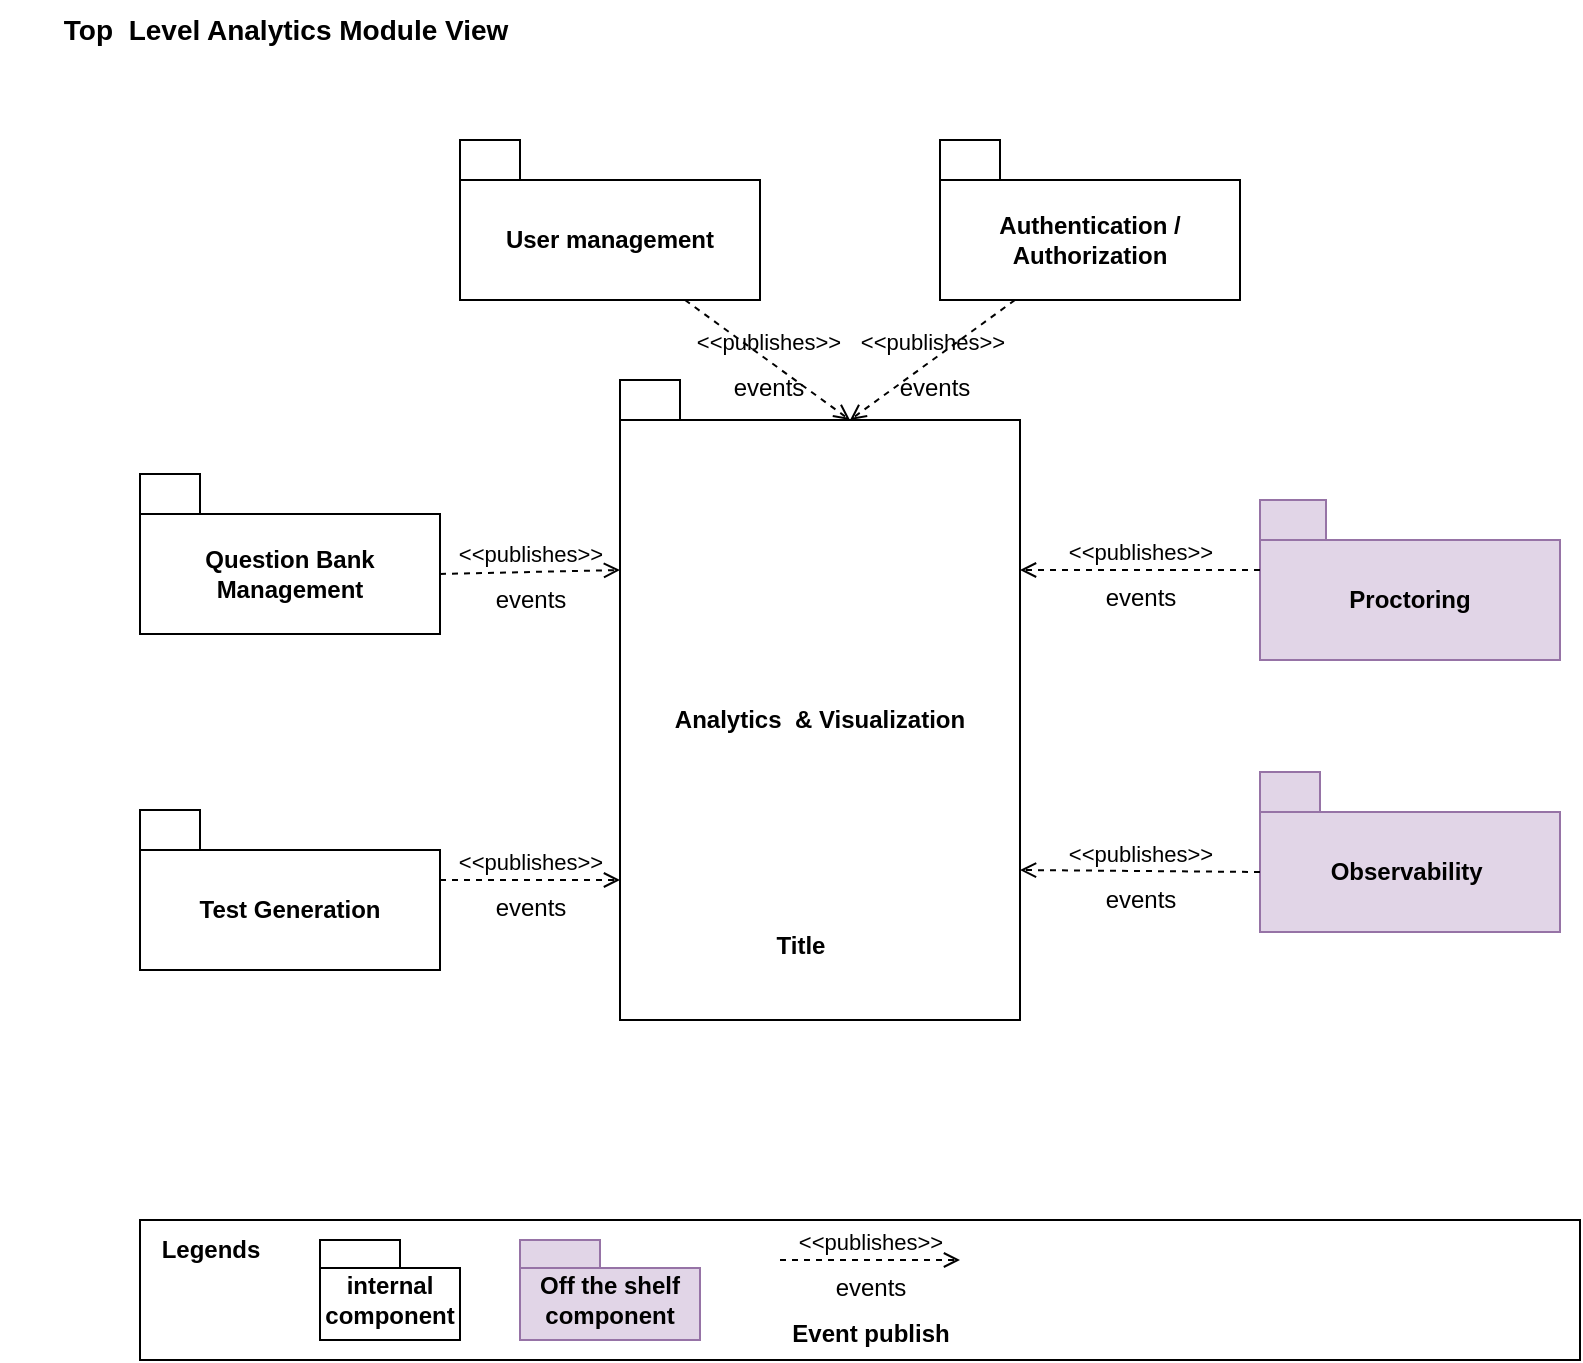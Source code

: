 <mxfile version="21.6.5" type="github">
  <diagram name="Page-1" id="b5b7bab2-c9e2-2cf4-8b2a-24fd1a2a6d21">
    <mxGraphModel dx="1360" dy="710" grid="1" gridSize="10" guides="1" tooltips="1" connect="1" arrows="1" fold="1" page="1" pageScale="1" pageWidth="827" pageHeight="1169" background="none" math="0" shadow="0">
      <root>
        <mxCell id="0" />
        <mxCell id="1" parent="0" />
        <mxCell id="FBMY-A8t-gHXTeacb_9--2" value="Proctoring" style="shape=folder;fontStyle=1;tabWidth=33;tabHeight=20;tabPosition=left;html=1;boundedLbl=1;whiteSpace=wrap;fillColor=#e1d5e7;strokeColor=#9673a6;" parent="1" vertex="1">
          <mxGeometry x="640" y="260" width="150" height="80" as="geometry" />
        </mxCell>
        <mxCell id="FBMY-A8t-gHXTeacb_9--4" value="Question Bank Management" style="shape=folder;fontStyle=1;tabWidth=30;tabHeight=20;tabPosition=left;html=1;boundedLbl=1;whiteSpace=wrap;" parent="1" vertex="1">
          <mxGeometry x="80" y="247" width="150" height="80" as="geometry" />
        </mxCell>
        <mxCell id="FBMY-A8t-gHXTeacb_9--5" value="Test Generation" style="shape=folder;fontStyle=1;tabWidth=30;tabHeight=20;tabPosition=left;html=1;boundedLbl=1;whiteSpace=wrap;" parent="1" vertex="1">
          <mxGeometry x="80" y="415" width="150" height="80" as="geometry" />
        </mxCell>
        <mxCell id="FBMY-A8t-gHXTeacb_9--6" value="Authentication /&lt;br&gt;Authorization" style="shape=folder;fontStyle=1;tabWidth=30;tabHeight=20;tabPosition=left;html=1;boundedLbl=1;whiteSpace=wrap;" parent="1" vertex="1">
          <mxGeometry x="480" y="80" width="150" height="80" as="geometry" />
        </mxCell>
        <mxCell id="FBMY-A8t-gHXTeacb_9--7" value="User management" style="shape=folder;fontStyle=1;tabWidth=30;tabHeight=20;tabPosition=left;html=1;boundedLbl=1;whiteSpace=wrap;" parent="1" vertex="1">
          <mxGeometry x="240" y="80" width="150" height="80" as="geometry" />
        </mxCell>
        <mxCell id="FBMY-A8t-gHXTeacb_9--8" value="Analytics&amp;nbsp; &amp;amp; Visualization" style="shape=folder;fontStyle=1;tabWidth=30;tabHeight=20;tabPosition=left;html=1;boundedLbl=1;whiteSpace=wrap;" parent="1" vertex="1">
          <mxGeometry x="320" y="200" width="200" height="320" as="geometry" />
        </mxCell>
        <mxCell id="FBMY-A8t-gHXTeacb_9--10" value="Observability&amp;nbsp;" style="shape=folder;fontStyle=1;tabWidth=30;tabHeight=20;tabPosition=left;html=1;boundedLbl=1;whiteSpace=wrap;fillColor=#e1d5e7;strokeColor=#9673a6;" parent="1" vertex="1">
          <mxGeometry x="640" y="396" width="150" height="80" as="geometry" />
        </mxCell>
        <mxCell id="FBMY-A8t-gHXTeacb_9--11" value="&amp;lt;&amp;lt;publishes&amp;gt;&amp;gt;" style="endArrow=open;html=1;rounded=0;align=center;verticalAlign=bottom;dashed=1;endFill=0;labelBackgroundColor=none;exitX=0;exitY=0;exitDx=150;exitDy=50;exitPerimeter=0;entryX=0;entryY=0;entryDx=0;entryDy=95;entryPerimeter=0;" parent="1" source="FBMY-A8t-gHXTeacb_9--4" target="FBMY-A8t-gHXTeacb_9--8" edge="1">
          <mxGeometry relative="1" as="geometry">
            <mxPoint x="230" y="290" as="sourcePoint" />
            <mxPoint x="320" y="290" as="targetPoint" />
          </mxGeometry>
        </mxCell>
        <mxCell id="FBMY-A8t-gHXTeacb_9--12" value="events" style="resizable=0;html=1;align=center;verticalAlign=top;labelBackgroundColor=none;" parent="FBMY-A8t-gHXTeacb_9--11" connectable="0" vertex="1">
          <mxGeometry relative="1" as="geometry" />
        </mxCell>
        <mxCell id="FBMY-A8t-gHXTeacb_9--13" value="&amp;lt;&amp;lt;publishes&amp;gt;&amp;gt;" style="endArrow=open;html=1;rounded=0;align=center;verticalAlign=bottom;dashed=1;endFill=0;labelBackgroundColor=none;exitX=0;exitY=0;exitDx=150;exitDy=35;exitPerimeter=0;" parent="1" source="FBMY-A8t-gHXTeacb_9--5" edge="1">
          <mxGeometry relative="1" as="geometry">
            <mxPoint x="230" y="490" as="sourcePoint" />
            <mxPoint x="320" y="450" as="targetPoint" />
          </mxGeometry>
        </mxCell>
        <mxCell id="FBMY-A8t-gHXTeacb_9--14" value="events" style="resizable=0;html=1;align=center;verticalAlign=top;labelBackgroundColor=none;" parent="FBMY-A8t-gHXTeacb_9--13" connectable="0" vertex="1">
          <mxGeometry relative="1" as="geometry" />
        </mxCell>
        <mxCell id="FBMY-A8t-gHXTeacb_9--15" value="&amp;lt;&amp;lt;publishes&amp;gt;&amp;gt;" style="endArrow=open;html=1;rounded=0;align=center;verticalAlign=bottom;dashed=1;endFill=0;labelBackgroundColor=none;entryX=0;entryY=0;entryDx=200;entryDy=95;entryPerimeter=0;exitX=0;exitY=0;exitDx=0;exitDy=35;exitPerimeter=0;" parent="1" source="FBMY-A8t-gHXTeacb_9--2" target="FBMY-A8t-gHXTeacb_9--8" edge="1">
          <mxGeometry relative="1" as="geometry">
            <mxPoint x="770" y="260" as="sourcePoint" />
            <mxPoint x="740" y="240" as="targetPoint" />
          </mxGeometry>
        </mxCell>
        <mxCell id="FBMY-A8t-gHXTeacb_9--16" value="events" style="resizable=0;html=1;align=center;verticalAlign=top;labelBackgroundColor=none;" parent="FBMY-A8t-gHXTeacb_9--15" connectable="0" vertex="1">
          <mxGeometry relative="1" as="geometry" />
        </mxCell>
        <mxCell id="FBMY-A8t-gHXTeacb_9--17" value="&amp;lt;&amp;lt;publishes&amp;gt;&amp;gt;" style="endArrow=open;html=1;rounded=0;align=center;verticalAlign=bottom;dashed=1;endFill=0;labelBackgroundColor=none;exitX=0;exitY=0;exitDx=0;exitDy=50;exitPerimeter=0;entryX=0;entryY=0;entryDx=200;entryDy=245;entryPerimeter=0;" parent="1" source="FBMY-A8t-gHXTeacb_9--10" target="FBMY-A8t-gHXTeacb_9--8" edge="1">
          <mxGeometry relative="1" as="geometry">
            <mxPoint x="550" y="592" as="sourcePoint" />
            <mxPoint x="640" y="590" as="targetPoint" />
          </mxGeometry>
        </mxCell>
        <mxCell id="FBMY-A8t-gHXTeacb_9--18" value="events" style="resizable=0;html=1;align=center;verticalAlign=top;labelBackgroundColor=none;" parent="FBMY-A8t-gHXTeacb_9--17" connectable="0" vertex="1">
          <mxGeometry relative="1" as="geometry" />
        </mxCell>
        <mxCell id="FBMY-A8t-gHXTeacb_9--19" value="&amp;lt;&amp;lt;publishes&amp;gt;&amp;gt;" style="endArrow=open;html=1;rounded=0;align=center;verticalAlign=bottom;dashed=1;endFill=0;labelBackgroundColor=none;exitX=0.75;exitY=1;exitDx=0;exitDy=0;exitPerimeter=0;entryX=0;entryY=0;entryDx=115;entryDy=20;entryPerimeter=0;" parent="1" source="FBMY-A8t-gHXTeacb_9--7" target="FBMY-A8t-gHXTeacb_9--8" edge="1">
          <mxGeometry relative="1" as="geometry">
            <mxPoint x="310" y="62" as="sourcePoint" />
            <mxPoint x="400" y="60" as="targetPoint" />
          </mxGeometry>
        </mxCell>
        <mxCell id="FBMY-A8t-gHXTeacb_9--20" value="events" style="resizable=0;html=1;align=center;verticalAlign=top;labelBackgroundColor=none;" parent="FBMY-A8t-gHXTeacb_9--19" connectable="0" vertex="1">
          <mxGeometry relative="1" as="geometry" />
        </mxCell>
        <mxCell id="FBMY-A8t-gHXTeacb_9--21" value="&amp;lt;&amp;lt;publishes&amp;gt;&amp;gt;" style="endArrow=open;html=1;rounded=0;align=center;verticalAlign=bottom;dashed=1;endFill=0;labelBackgroundColor=none;exitX=0.25;exitY=1;exitDx=0;exitDy=0;exitPerimeter=0;entryX=0;entryY=0;entryDx=115;entryDy=20;entryPerimeter=0;" parent="1" source="FBMY-A8t-gHXTeacb_9--6" target="FBMY-A8t-gHXTeacb_9--8" edge="1">
          <mxGeometry relative="1" as="geometry">
            <mxPoint x="440" y="200" as="sourcePoint" />
            <mxPoint x="530" y="198" as="targetPoint" />
          </mxGeometry>
        </mxCell>
        <mxCell id="FBMY-A8t-gHXTeacb_9--22" value="events" style="resizable=0;html=1;align=center;verticalAlign=top;labelBackgroundColor=none;" parent="FBMY-A8t-gHXTeacb_9--21" connectable="0" vertex="1">
          <mxGeometry relative="1" as="geometry" />
        </mxCell>
        <mxCell id="FBMY-A8t-gHXTeacb_9--27" value="&lt;font style=&quot;font-size: 14px;&quot;&gt;Top&amp;nbsp; Level Analytics Module View&amp;nbsp;&lt;/font&gt;" style="text;html=1;strokeColor=none;fillColor=none;align=center;verticalAlign=middle;whiteSpace=wrap;rounded=0;fontStyle=1" parent="1" vertex="1">
          <mxGeometry x="10" y="10" width="290" height="30" as="geometry" />
        </mxCell>
        <mxCell id="2xLBsNQVNrwOg895bk2S-1" value="" style="rounded=0;whiteSpace=wrap;html=1;" vertex="1" parent="1">
          <mxGeometry x="80" y="620" width="720" height="70" as="geometry" />
        </mxCell>
        <mxCell id="2xLBsNQVNrwOg895bk2S-2" value="&lt;b&gt;Legends&lt;/b&gt;" style="text;html=1;align=center;verticalAlign=middle;resizable=0;points=[];autosize=1;strokeColor=none;fillColor=none;" vertex="1" parent="1">
          <mxGeometry x="80" y="620" width="70" height="30" as="geometry" />
        </mxCell>
        <mxCell id="2xLBsNQVNrwOg895bk2S-3" value="internal component" style="shape=folder;fontStyle=1;spacingTop=10;tabWidth=40;tabHeight=14;tabPosition=left;html=1;whiteSpace=wrap;" vertex="1" parent="1">
          <mxGeometry x="170" y="630" width="70" height="50" as="geometry" />
        </mxCell>
        <mxCell id="2xLBsNQVNrwOg895bk2S-4" value="Off the shelf component" style="shape=folder;fontStyle=1;spacingTop=10;tabWidth=40;tabHeight=14;tabPosition=left;html=1;whiteSpace=wrap;fillColor=#e1d5e7;strokeColor=#9673a6;" vertex="1" parent="1">
          <mxGeometry x="270" y="630" width="90" height="50" as="geometry" />
        </mxCell>
        <mxCell id="2xLBsNQVNrwOg895bk2S-5" value="&amp;lt;&amp;lt;publishes&amp;gt;&amp;gt;" style="endArrow=open;html=1;rounded=0;align=center;verticalAlign=bottom;dashed=1;endFill=0;labelBackgroundColor=none;exitX=0;exitY=0;exitDx=150;exitDy=35;exitPerimeter=0;" edge="1" parent="1">
          <mxGeometry relative="1" as="geometry">
            <mxPoint x="400" y="640" as="sourcePoint" />
            <mxPoint x="490" y="640" as="targetPoint" />
          </mxGeometry>
        </mxCell>
        <mxCell id="2xLBsNQVNrwOg895bk2S-6" value="events" style="resizable=0;html=1;align=center;verticalAlign=top;labelBackgroundColor=none;" connectable="0" vertex="1" parent="2xLBsNQVNrwOg895bk2S-5">
          <mxGeometry relative="1" as="geometry" />
        </mxCell>
        <mxCell id="2xLBsNQVNrwOg895bk2S-7" value="Title" style="text;align=center;fontStyle=1;verticalAlign=middle;spacingLeft=3;spacingRight=3;strokeColor=none;rotatable=0;points=[[0,0.5],[1,0.5]];portConstraint=eastwest;html=1;" vertex="1" parent="1">
          <mxGeometry x="370" y="470" width="80" height="26" as="geometry" />
        </mxCell>
        <mxCell id="2xLBsNQVNrwOg895bk2S-8" value="Event publish" style="text;align=center;fontStyle=1;verticalAlign=middle;spacingLeft=3;spacingRight=3;strokeColor=none;rotatable=0;points=[[0,0.5],[1,0.5]];portConstraint=eastwest;html=1;" vertex="1" parent="1">
          <mxGeometry x="380" y="664" width="130" height="26" as="geometry" />
        </mxCell>
      </root>
    </mxGraphModel>
  </diagram>
</mxfile>
